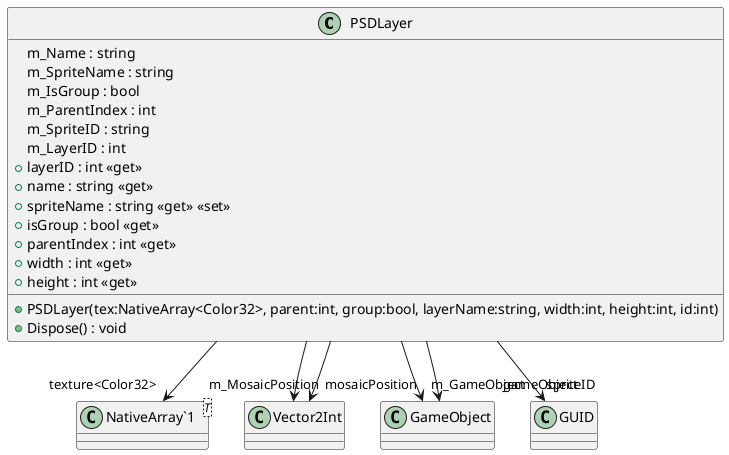 @startuml
class PSDLayer {
    m_Name : string
    m_SpriteName : string
    m_IsGroup : bool
    m_ParentIndex : int
    m_SpriteID : string
    m_LayerID : int
    + PSDLayer(tex:NativeArray<Color32>, parent:int, group:bool, layerName:string, width:int, height:int, id:int)
    + layerID : int <<get>>
    + name : string <<get>>
    + spriteName : string <<get>> <<set>>
    + isGroup : bool <<get>>
    + parentIndex : int <<get>>
    + width : int <<get>>
    + height : int <<get>>
    + Dispose() : void
}
class "NativeArray`1"<T> {
}
PSDLayer --> "m_MosaicPosition" Vector2Int
PSDLayer --> "m_GameObject" GameObject
PSDLayer --> "mosaicPosition" Vector2Int
PSDLayer --> "spriteID" GUID
PSDLayer --> "gameObject" GameObject
PSDLayer --> "texture<Color32>" "NativeArray`1"
@enduml
